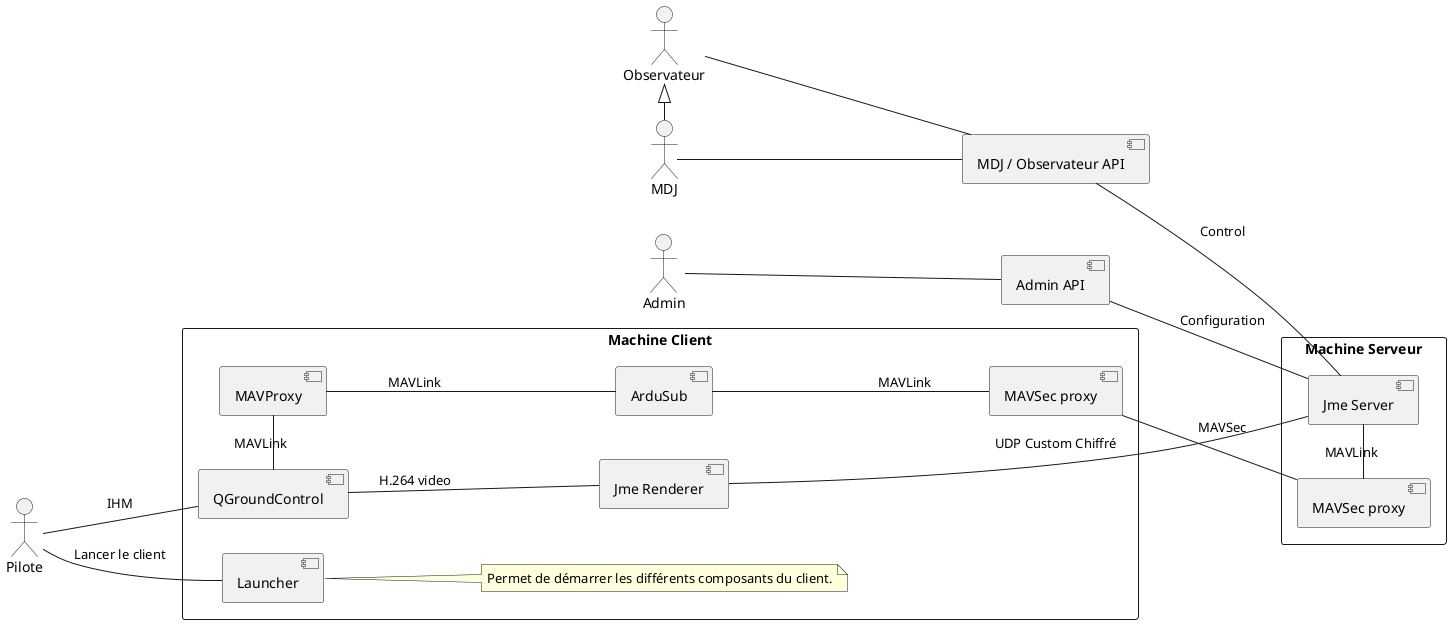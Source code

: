 @startuml

left to right direction

actor Pilote
actor MDJ
actor Admin
actor Observateur

MDJ -left-|> Observateur

rectangle "Machine Client" {
    component Launcher
    component QGroundControl
    component MAVProxy
    component ArduSub
    component "Jme Renderer" as JmeRenderer
    component "MAVSec proxy" as SecProxy1

    Pilote -- QGroundControl : IHM
    Pilote -- Launcher : Lancer le client
    note right of Launcher
        Permet de démarrer les différents composants du client.
    end note
    QGroundControl -left- MAVProxy : MAVLink
    MAVProxy -- ArduSub : MAVLink
    ArduSub -- SecProxy1 : MAVLink
    QGroundControl -down- JmeRenderer : H.264 video
}

component "MDJ / Observateur API" as MDJAPI
component "Admin API" as AdminClient


rectangle "Machine Serveur" {
    component "Jme Server" as JmeServer
    component "MAVSec proxy" as SecProxy2

    JmeRenderer -- JmeServer : UDP Custom Chiffré
    MDJAPI -- JmeServer : Control
    AdminClient -- JmeServer : Configuration
    SecProxy1 -- SecProxy2 : MAVSec
    SecProxy2 -left- JmeServer : MAVLink
}
MDJ -- MDJAPI
Admin -- AdminClient
Observateur -- MDJAPI

@enduml
